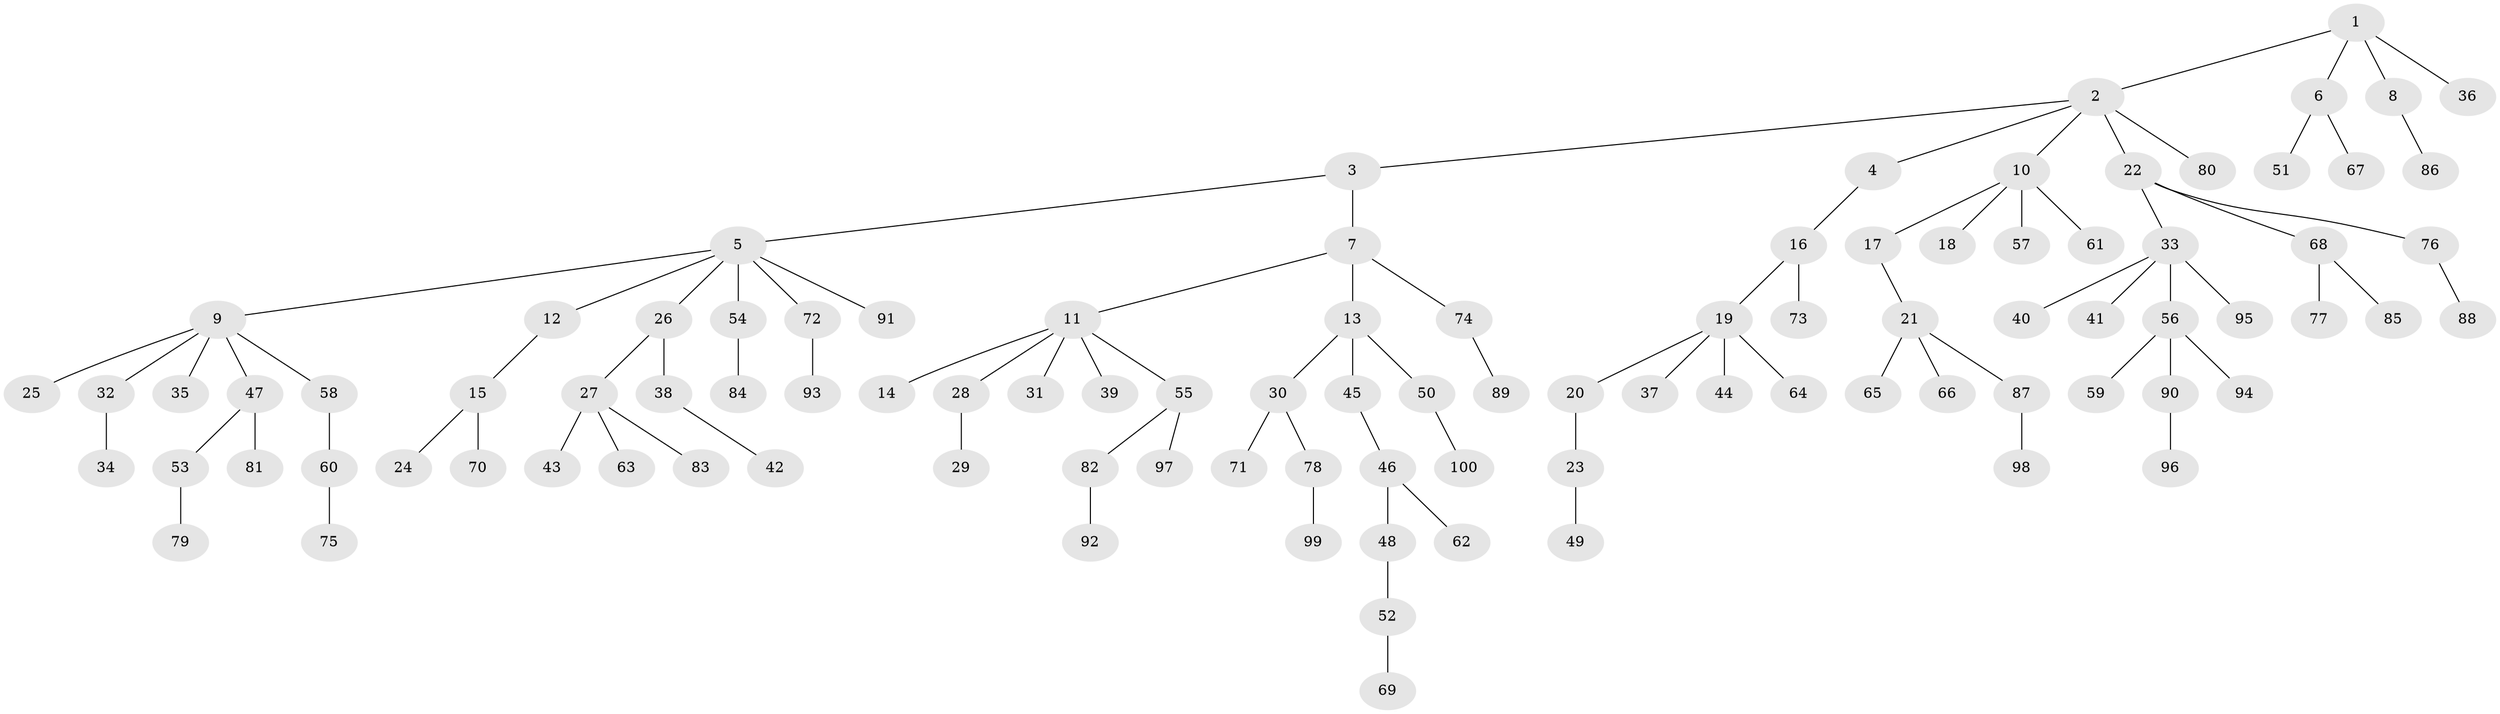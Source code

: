 // Generated by graph-tools (version 1.1) at 2025/11/02/21/25 10:11:10]
// undirected, 100 vertices, 99 edges
graph export_dot {
graph [start="1"]
  node [color=gray90,style=filled];
  1;
  2;
  3;
  4;
  5;
  6;
  7;
  8;
  9;
  10;
  11;
  12;
  13;
  14;
  15;
  16;
  17;
  18;
  19;
  20;
  21;
  22;
  23;
  24;
  25;
  26;
  27;
  28;
  29;
  30;
  31;
  32;
  33;
  34;
  35;
  36;
  37;
  38;
  39;
  40;
  41;
  42;
  43;
  44;
  45;
  46;
  47;
  48;
  49;
  50;
  51;
  52;
  53;
  54;
  55;
  56;
  57;
  58;
  59;
  60;
  61;
  62;
  63;
  64;
  65;
  66;
  67;
  68;
  69;
  70;
  71;
  72;
  73;
  74;
  75;
  76;
  77;
  78;
  79;
  80;
  81;
  82;
  83;
  84;
  85;
  86;
  87;
  88;
  89;
  90;
  91;
  92;
  93;
  94;
  95;
  96;
  97;
  98;
  99;
  100;
  1 -- 2;
  1 -- 6;
  1 -- 8;
  1 -- 36;
  2 -- 3;
  2 -- 4;
  2 -- 10;
  2 -- 22;
  2 -- 80;
  3 -- 5;
  3 -- 7;
  4 -- 16;
  5 -- 9;
  5 -- 12;
  5 -- 26;
  5 -- 54;
  5 -- 72;
  5 -- 91;
  6 -- 51;
  6 -- 67;
  7 -- 11;
  7 -- 13;
  7 -- 74;
  8 -- 86;
  9 -- 25;
  9 -- 32;
  9 -- 35;
  9 -- 47;
  9 -- 58;
  10 -- 17;
  10 -- 18;
  10 -- 57;
  10 -- 61;
  11 -- 14;
  11 -- 28;
  11 -- 31;
  11 -- 39;
  11 -- 55;
  12 -- 15;
  13 -- 30;
  13 -- 45;
  13 -- 50;
  15 -- 24;
  15 -- 70;
  16 -- 19;
  16 -- 73;
  17 -- 21;
  19 -- 20;
  19 -- 37;
  19 -- 44;
  19 -- 64;
  20 -- 23;
  21 -- 65;
  21 -- 66;
  21 -- 87;
  22 -- 33;
  22 -- 68;
  22 -- 76;
  23 -- 49;
  26 -- 27;
  26 -- 38;
  27 -- 43;
  27 -- 63;
  27 -- 83;
  28 -- 29;
  30 -- 71;
  30 -- 78;
  32 -- 34;
  33 -- 40;
  33 -- 41;
  33 -- 56;
  33 -- 95;
  38 -- 42;
  45 -- 46;
  46 -- 48;
  46 -- 62;
  47 -- 53;
  47 -- 81;
  48 -- 52;
  50 -- 100;
  52 -- 69;
  53 -- 79;
  54 -- 84;
  55 -- 82;
  55 -- 97;
  56 -- 59;
  56 -- 90;
  56 -- 94;
  58 -- 60;
  60 -- 75;
  68 -- 77;
  68 -- 85;
  72 -- 93;
  74 -- 89;
  76 -- 88;
  78 -- 99;
  82 -- 92;
  87 -- 98;
  90 -- 96;
}
